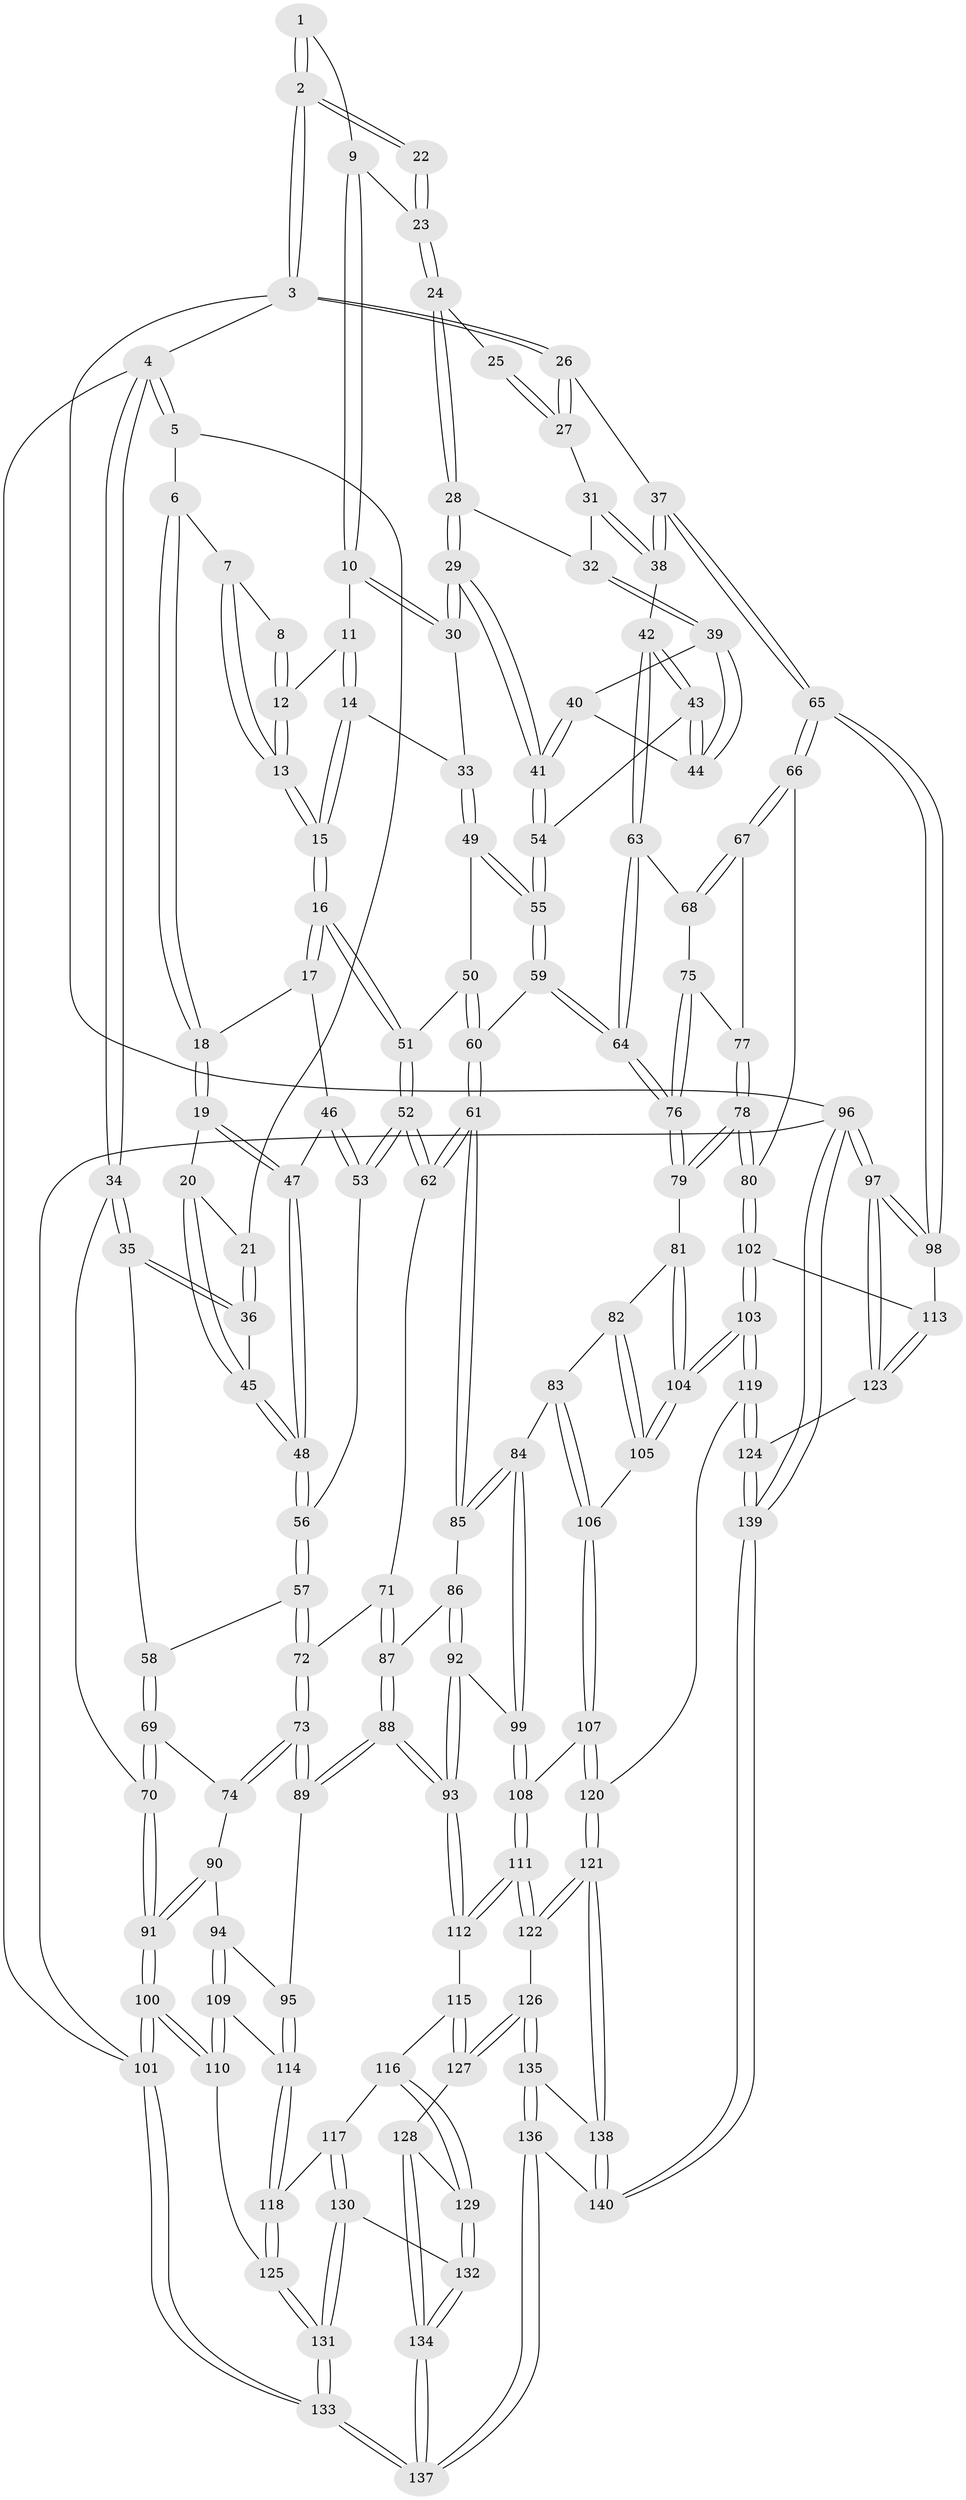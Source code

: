 // coarse degree distribution, {2: 0.10588235294117647, 3: 0.6235294117647059, 4: 0.21176470588235294, 5: 0.058823529411764705}
// Generated by graph-tools (version 1.1) at 2025/54/03/04/25 22:54:35]
// undirected, 140 vertices, 347 edges
graph export_dot {
  node [color=gray90,style=filled];
  1 [pos="+0.7625024728941078+0"];
  2 [pos="+1+0"];
  3 [pos="+1+0"];
  4 [pos="+0+0"];
  5 [pos="+0.20803406260129748+0"];
  6 [pos="+0.21145899712945995+0"];
  7 [pos="+0.40796968226489394+0"];
  8 [pos="+0.6597938523987461+0"];
  9 [pos="+0.7730740407713396+0.03292142982187566"];
  10 [pos="+0.7421089774828421+0.06639547458606825"];
  11 [pos="+0.6250498905770551+0.05002652419505426"];
  12 [pos="+0.6138067583020702+0.03889433250287754"];
  13 [pos="+0.5229137395444825+0.06724772097830604"];
  14 [pos="+0.6139401232078622+0.17135967112101147"];
  15 [pos="+0.516757827464536+0.17742744501536467"];
  16 [pos="+0.5005772289498563+0.19114964555213726"];
  17 [pos="+0.411757262027944+0.1627776462685035"];
  18 [pos="+0.3747931821562616+0.13660721006521562"];
  19 [pos="+0.2610616565797895+0.20766126818555358"];
  20 [pos="+0.24599611719007097+0.19471394658357452"];
  21 [pos="+0.17591916249960216+0"];
  22 [pos="+0.9781509396783188+0"];
  23 [pos="+0.8063965176841648+0.05851627906694691"];
  24 [pos="+0.8291720572751372+0.07765722709515528"];
  25 [pos="+0.8981436234527763+0.08877484816918947"];
  26 [pos="+1+0.0012911537164060495"];
  27 [pos="+0.9504704852255543+0.1473066568117547"];
  28 [pos="+0.8342652485557716+0.16404693214942315"];
  29 [pos="+0.7149759331488033+0.2274271255698924"];
  30 [pos="+0.6837785545597587+0.18237554203987208"];
  31 [pos="+0.9396061822682549+0.1717935671565701"];
  32 [pos="+0.8728275211084171+0.20356588133836237"];
  33 [pos="+0.6725398146307893+0.18096862824511117"];
  34 [pos="+0+0.29697406880337335"];
  35 [pos="+0.022072118164103195+0.23787002190061307"];
  36 [pos="+0.08512814661080668+0.20491936945454772"];
  37 [pos="+1+0.27740329588375134"];
  38 [pos="+0.9799076483391017+0.2715090595092068"];
  39 [pos="+0.8713411830309306+0.20895555548143033"];
  40 [pos="+0.772803796174624+0.2525731946417031"];
  41 [pos="+0.7249814628302557+0.25816717953646395"];
  42 [pos="+0.9091345440553703+0.3228073059057885"];
  43 [pos="+0.9048106637536586+0.3169370725734278"];
  44 [pos="+0.8852261442174144+0.28255148623257054"];
  45 [pos="+0.10300932760756763+0.21096382457387217"];
  46 [pos="+0.3482729245675935+0.25610047872550556"];
  47 [pos="+0.2656855071180061+0.2758947967083196"];
  48 [pos="+0.2459965487285313+0.33034563677613377"];
  49 [pos="+0.60497325199246+0.28720798190656366"];
  50 [pos="+0.501161507836882+0.2751643425987972"];
  51 [pos="+0.49769299133946654+0.2731644900994492"];
  52 [pos="+0.4429866356134468+0.35123686217546396"];
  53 [pos="+0.4349689166067769+0.3490068146191576"];
  54 [pos="+0.7241057705073399+0.26998118013272154"];
  55 [pos="+0.7154270786398703+0.3212878553809276"];
  56 [pos="+0.24617875911147227+0.3407431502467068"];
  57 [pos="+0.2425415977213093+0.34775863929997747"];
  58 [pos="+0.17991307516831892+0.35834227282288467"];
  59 [pos="+0.7163853056025259+0.3860617180307448"];
  60 [pos="+0.632296166324742+0.38810296753664214"];
  61 [pos="+0.5281305280285279+0.45786597607214236"];
  62 [pos="+0.44731389705795493+0.3897049830631605"];
  63 [pos="+0.9059028428720644+0.3384503037482353"];
  64 [pos="+0.7382508342075839+0.41422967931723176"];
  65 [pos="+1+0.5133663787983417"];
  66 [pos="+1+0.5069381307325664"];
  67 [pos="+0.9670014508785435+0.4229919936321158"];
  68 [pos="+0.952477495397665+0.4072118047659585"];
  69 [pos="+0.07417267531116792+0.42309174790561593"];
  70 [pos="+0+0.30615634401913644"];
  71 [pos="+0.390828845955789+0.454100796314135"];
  72 [pos="+0.25847967956223444+0.4376274970123173"];
  73 [pos="+0.24796973008872703+0.46474665257231207"];
  74 [pos="+0.09447121194172814+0.45898913311326184"];
  75 [pos="+0.8404092201322182+0.448240449438382"];
  76 [pos="+0.7396905233395065+0.4225502930829297"];
  77 [pos="+0.8937185109335997+0.47906966574427434"];
  78 [pos="+0.8752162536434609+0.5886874956822874"];
  79 [pos="+0.733663539659366+0.5030198201591108"];
  80 [pos="+0.8783945519051788+0.5924551871637991"];
  81 [pos="+0.7265480403575754+0.5107247405390993"];
  82 [pos="+0.5936207119553155+0.5653310613030547"];
  83 [pos="+0.5802190980579822+0.5686521572749612"];
  84 [pos="+0.5533727586677729+0.5672252969107139"];
  85 [pos="+0.5354172793600801+0.5050583615774474"];
  86 [pos="+0.41915014775350756+0.5039569796644885"];
  87 [pos="+0.3911736573421614+0.4718277647309623"];
  88 [pos="+0.31266185039540967+0.6190216161942281"];
  89 [pos="+0.24513994892839575+0.5980088815852562"];
  90 [pos="+0.09740119523891129+0.4882008928315104"];
  91 [pos="+0+0.6817726588525209"];
  92 [pos="+0.46288163963289924+0.6103898353843952"];
  93 [pos="+0.3562269730994448+0.6512123910958266"];
  94 [pos="+0.14428643057234652+0.6002434575531048"];
  95 [pos="+0.20903645292007678+0.6124702269437872"];
  96 [pos="+1+1"];
  97 [pos="+1+0.8938478957150772"];
  98 [pos="+1+0.5818925795115693"];
  99 [pos="+0.5137033376175946+0.6053350108829673"];
  100 [pos="+0+0.6944876305803706"];
  101 [pos="+0+1"];
  102 [pos="+0.8681862939331627+0.6803703107345462"];
  103 [pos="+0.7518680986971185+0.7078551428769153"];
  104 [pos="+0.7260470832752202+0.6830281834310682"];
  105 [pos="+0.7197326335958945+0.6825764472903042"];
  106 [pos="+0.6469871909498244+0.6912817294804688"];
  107 [pos="+0.6118654874849535+0.7262444575149973"];
  108 [pos="+0.5429429717190852+0.7163082324896075"];
  109 [pos="+0.0010167982435783666+0.6572503994026725"];
  110 [pos="+0+0.7008897321530932"];
  111 [pos="+0.4958235777435988+0.7950152770419144"];
  112 [pos="+0.36311304333286115+0.7086525487660944"];
  113 [pos="+0.8707732364857883+0.6834821426270324"];
  114 [pos="+0.1853228936935744+0.7481665148425596"];
  115 [pos="+0.3216358230623053+0.7881105618194232"];
  116 [pos="+0.28529423360224454+0.8058003067922898"];
  117 [pos="+0.23467058395966267+0.8099063188511938"];
  118 [pos="+0.1837161241640023+0.7742671682832057"];
  119 [pos="+0.7128185543153105+0.8647897513555316"];
  120 [pos="+0.6798144182337735+0.8668880651625704"];
  121 [pos="+0.6354976754462726+0.8862294791524022"];
  122 [pos="+0.5031703373459954+0.8372310837149407"];
  123 [pos="+0.9549095442404323+0.8129949231489799"];
  124 [pos="+0.7891103246140917+0.9092876117161139"];
  125 [pos="+0.08427907500748079+0.8139795253082631"];
  126 [pos="+0.43682859746849084+0.8992599557251033"];
  127 [pos="+0.41281226050505715+0.8955351331397614"];
  128 [pos="+0.3750040665893844+0.91387448447266"];
  129 [pos="+0.30377454260024495+0.9023649774713363"];
  130 [pos="+0.20653944756009887+0.9283382467708154"];
  131 [pos="+0.12392074385595177+0.9904953395813413"];
  132 [pos="+0.2668460583880235+0.9333970302200523"];
  133 [pos="+0+1"];
  134 [pos="+0.32123204183394777+0.998404517479784"];
  135 [pos="+0.454336153021888+0.9662118803675549"];
  136 [pos="+0.4194647535744096+1"];
  137 [pos="+0.33573885298164463+1"];
  138 [pos="+0.6043987082868116+0.9683975346554319"];
  139 [pos="+0.8600734248493787+1"];
  140 [pos="+0.6028562517531402+1"];
  1 -- 2;
  1 -- 2;
  1 -- 9;
  2 -- 3;
  2 -- 3;
  2 -- 22;
  2 -- 22;
  3 -- 4;
  3 -- 26;
  3 -- 26;
  3 -- 96;
  4 -- 5;
  4 -- 5;
  4 -- 34;
  4 -- 34;
  4 -- 101;
  5 -- 6;
  5 -- 21;
  6 -- 7;
  6 -- 18;
  6 -- 18;
  7 -- 8;
  7 -- 13;
  7 -- 13;
  8 -- 12;
  8 -- 12;
  9 -- 10;
  9 -- 10;
  9 -- 23;
  10 -- 11;
  10 -- 30;
  10 -- 30;
  11 -- 12;
  11 -- 14;
  11 -- 14;
  12 -- 13;
  12 -- 13;
  13 -- 15;
  13 -- 15;
  14 -- 15;
  14 -- 15;
  14 -- 33;
  15 -- 16;
  15 -- 16;
  16 -- 17;
  16 -- 17;
  16 -- 51;
  16 -- 51;
  17 -- 18;
  17 -- 46;
  18 -- 19;
  18 -- 19;
  19 -- 20;
  19 -- 47;
  19 -- 47;
  20 -- 21;
  20 -- 45;
  20 -- 45;
  21 -- 36;
  21 -- 36;
  22 -- 23;
  22 -- 23;
  23 -- 24;
  23 -- 24;
  24 -- 25;
  24 -- 28;
  24 -- 28;
  25 -- 27;
  25 -- 27;
  26 -- 27;
  26 -- 27;
  26 -- 37;
  27 -- 31;
  28 -- 29;
  28 -- 29;
  28 -- 32;
  29 -- 30;
  29 -- 30;
  29 -- 41;
  29 -- 41;
  30 -- 33;
  31 -- 32;
  31 -- 38;
  31 -- 38;
  32 -- 39;
  32 -- 39;
  33 -- 49;
  33 -- 49;
  34 -- 35;
  34 -- 35;
  34 -- 70;
  35 -- 36;
  35 -- 36;
  35 -- 58;
  36 -- 45;
  37 -- 38;
  37 -- 38;
  37 -- 65;
  37 -- 65;
  38 -- 42;
  39 -- 40;
  39 -- 44;
  39 -- 44;
  40 -- 41;
  40 -- 41;
  40 -- 44;
  41 -- 54;
  41 -- 54;
  42 -- 43;
  42 -- 43;
  42 -- 63;
  42 -- 63;
  43 -- 44;
  43 -- 44;
  43 -- 54;
  45 -- 48;
  45 -- 48;
  46 -- 47;
  46 -- 53;
  46 -- 53;
  47 -- 48;
  47 -- 48;
  48 -- 56;
  48 -- 56;
  49 -- 50;
  49 -- 55;
  49 -- 55;
  50 -- 51;
  50 -- 60;
  50 -- 60;
  51 -- 52;
  51 -- 52;
  52 -- 53;
  52 -- 53;
  52 -- 62;
  52 -- 62;
  53 -- 56;
  54 -- 55;
  54 -- 55;
  55 -- 59;
  55 -- 59;
  56 -- 57;
  56 -- 57;
  57 -- 58;
  57 -- 72;
  57 -- 72;
  58 -- 69;
  58 -- 69;
  59 -- 60;
  59 -- 64;
  59 -- 64;
  60 -- 61;
  60 -- 61;
  61 -- 62;
  61 -- 62;
  61 -- 85;
  61 -- 85;
  62 -- 71;
  63 -- 64;
  63 -- 64;
  63 -- 68;
  64 -- 76;
  64 -- 76;
  65 -- 66;
  65 -- 66;
  65 -- 98;
  65 -- 98;
  66 -- 67;
  66 -- 67;
  66 -- 80;
  67 -- 68;
  67 -- 68;
  67 -- 77;
  68 -- 75;
  69 -- 70;
  69 -- 70;
  69 -- 74;
  70 -- 91;
  70 -- 91;
  71 -- 72;
  71 -- 87;
  71 -- 87;
  72 -- 73;
  72 -- 73;
  73 -- 74;
  73 -- 74;
  73 -- 89;
  73 -- 89;
  74 -- 90;
  75 -- 76;
  75 -- 76;
  75 -- 77;
  76 -- 79;
  76 -- 79;
  77 -- 78;
  77 -- 78;
  78 -- 79;
  78 -- 79;
  78 -- 80;
  78 -- 80;
  79 -- 81;
  80 -- 102;
  80 -- 102;
  81 -- 82;
  81 -- 104;
  81 -- 104;
  82 -- 83;
  82 -- 105;
  82 -- 105;
  83 -- 84;
  83 -- 106;
  83 -- 106;
  84 -- 85;
  84 -- 85;
  84 -- 99;
  84 -- 99;
  85 -- 86;
  86 -- 87;
  86 -- 92;
  86 -- 92;
  87 -- 88;
  87 -- 88;
  88 -- 89;
  88 -- 89;
  88 -- 93;
  88 -- 93;
  89 -- 95;
  90 -- 91;
  90 -- 91;
  90 -- 94;
  91 -- 100;
  91 -- 100;
  92 -- 93;
  92 -- 93;
  92 -- 99;
  93 -- 112;
  93 -- 112;
  94 -- 95;
  94 -- 109;
  94 -- 109;
  95 -- 114;
  95 -- 114;
  96 -- 97;
  96 -- 97;
  96 -- 139;
  96 -- 139;
  96 -- 101;
  97 -- 98;
  97 -- 98;
  97 -- 123;
  97 -- 123;
  98 -- 113;
  99 -- 108;
  99 -- 108;
  100 -- 101;
  100 -- 101;
  100 -- 110;
  100 -- 110;
  101 -- 133;
  101 -- 133;
  102 -- 103;
  102 -- 103;
  102 -- 113;
  103 -- 104;
  103 -- 104;
  103 -- 119;
  103 -- 119;
  104 -- 105;
  104 -- 105;
  105 -- 106;
  106 -- 107;
  106 -- 107;
  107 -- 108;
  107 -- 120;
  107 -- 120;
  108 -- 111;
  108 -- 111;
  109 -- 110;
  109 -- 110;
  109 -- 114;
  110 -- 125;
  111 -- 112;
  111 -- 112;
  111 -- 122;
  111 -- 122;
  112 -- 115;
  113 -- 123;
  113 -- 123;
  114 -- 118;
  114 -- 118;
  115 -- 116;
  115 -- 127;
  115 -- 127;
  116 -- 117;
  116 -- 129;
  116 -- 129;
  117 -- 118;
  117 -- 130;
  117 -- 130;
  118 -- 125;
  118 -- 125;
  119 -- 120;
  119 -- 124;
  119 -- 124;
  120 -- 121;
  120 -- 121;
  121 -- 122;
  121 -- 122;
  121 -- 138;
  121 -- 138;
  122 -- 126;
  123 -- 124;
  124 -- 139;
  124 -- 139;
  125 -- 131;
  125 -- 131;
  126 -- 127;
  126 -- 127;
  126 -- 135;
  126 -- 135;
  127 -- 128;
  128 -- 129;
  128 -- 134;
  128 -- 134;
  129 -- 132;
  129 -- 132;
  130 -- 131;
  130 -- 131;
  130 -- 132;
  131 -- 133;
  131 -- 133;
  132 -- 134;
  132 -- 134;
  133 -- 137;
  133 -- 137;
  134 -- 137;
  134 -- 137;
  135 -- 136;
  135 -- 136;
  135 -- 138;
  136 -- 137;
  136 -- 137;
  136 -- 140;
  138 -- 140;
  138 -- 140;
  139 -- 140;
  139 -- 140;
}
